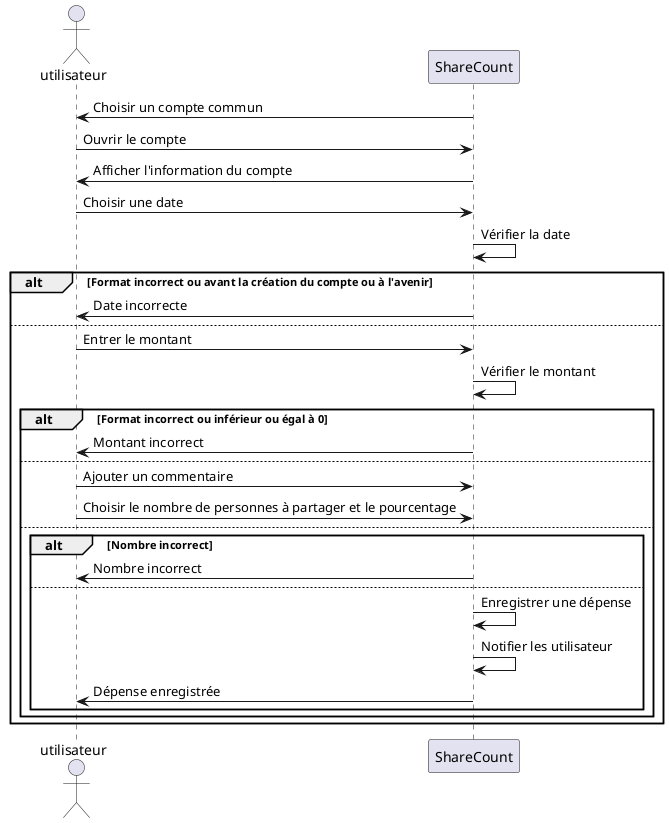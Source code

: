 @startuml  Enregistrer une dépense

actor utilisateur as u
participant ShareCount as sc

sc -> u : Choisir un compte commun
u -> sc : Ouvrir le compte
sc -> u : Afficher l'information du compte
u -> sc : Choisir une date
sc -> sc : Vérifier la date

alt Format incorrect ou avant la création du compte ou à l'avenir
sc -> u : Date incorrecte
else


u -> sc : Entrer le montant
sc -> sc : Vérifier le montant
alt Format incorrect ou inférieur ou égal à 0
sc -> u : Montant incorrect
else

u -> sc : Ajouter un commentaire
u -> sc : Choisir le nombre de personnes à partager et le pourcentage
else

alt Nombre incorrect
sc -> u : Nombre incorrect
else

sc -> sc : Enregistrer une dépense
sc -> sc : Notifier les utilisateur

sc -> u : Dépense enregistrée

end
end
end
@enduml